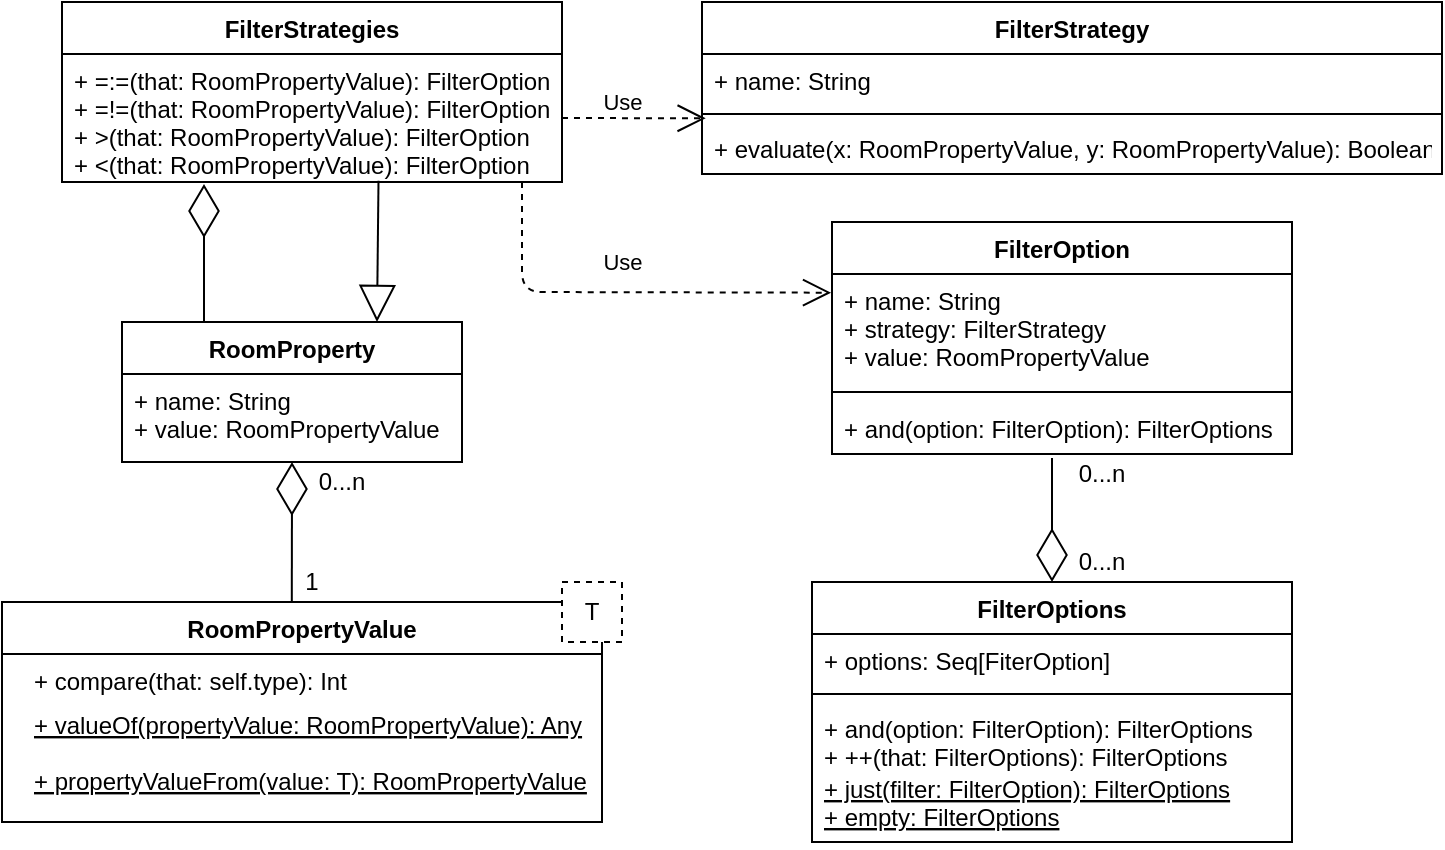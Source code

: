 <mxfile version="13.0.1" type="device"><diagram id="yEDrDfF-u0A20CLVuWrY" name="Page-1"><mxGraphModel dx="852" dy="495" grid="1" gridSize="10" guides="1" tooltips="1" connect="1" arrows="1" fold="1" page="1" pageScale="1" pageWidth="827" pageHeight="1169" math="0" shadow="0"><root><mxCell id="0"/><mxCell id="1" parent="0"/><mxCell id="qPWiSDPQi6Yo6x6n_rrI-3" value="+ name: String&#10;+ value: RoomPropertyValue" style="text;strokeColor=none;fillColor=none;align=left;verticalAlign=top;spacingLeft=4;spacingRight=4;overflow=hidden;rotatable=0;points=[[0,0.5],[1,0.5]];portConstraint=eastwest;" parent="1" vertex="1"><mxGeometry x="90" y="266" width="170" height="44" as="geometry"/></mxCell><mxCell id="qPWiSDPQi6Yo6x6n_rrI-37" value="+ just(filter: FilterOption): FilterOptions&#10;+ empty: FilterOptions" style="text;strokeColor=none;fillColor=none;align=left;verticalAlign=top;spacingLeft=4;spacingRight=4;overflow=hidden;rotatable=0;points=[[0,0.5],[1,0.5]];portConstraint=eastwest;fontStyle=4;strokeWidth=1;" parent="1" vertex="1"><mxGeometry x="435" y="460" width="240" height="40" as="geometry"/></mxCell><mxCell id="qPWiSDPQi6Yo6x6n_rrI-39" value="+ compare(that: self.type): Int" style="text;strokeColor=none;fillColor=none;align=left;verticalAlign=top;spacingLeft=4;spacingRight=4;overflow=hidden;rotatable=0;points=[[0,0.5],[1,0.5]];portConstraint=eastwest;" parent="1" vertex="1"><mxGeometry x="40" y="406" width="180" height="22" as="geometry"/></mxCell><mxCell id="qPWiSDPQi6Yo6x6n_rrI-30" value="FilterStrategies" style="swimlane;fontStyle=1;align=center;verticalAlign=top;childLayout=stackLayout;horizontal=1;startSize=26;horizontalStack=0;resizeParent=1;resizeParentMax=0;resizeLast=0;collapsible=1;marginBottom=0;" parent="1" vertex="1"><mxGeometry x="60" y="80" width="250" height="90" as="geometry"/></mxCell><mxCell id="qPWiSDPQi6Yo6x6n_rrI-33" value="+ =:=(that: RoomPropertyValue): FilterOption&#10;+ =!=(that: RoomPropertyValue): FilterOption&#10;+ &gt;(that: RoomPropertyValue): FilterOption&#10;+ &lt;(that: RoomPropertyValue): FilterOption" style="text;strokeColor=none;fillColor=none;align=left;verticalAlign=top;spacingLeft=4;spacingRight=4;overflow=hidden;rotatable=0;points=[[0,0.5],[1,0.5]];portConstraint=eastwest;" parent="qPWiSDPQi6Yo6x6n_rrI-30" vertex="1"><mxGeometry y="26" width="250" height="64" as="geometry"/></mxCell><mxCell id="qPWiSDPQi6Yo6x6n_rrI-40" value="+ valueOf(propertyValue: RoomPropertyValue): Any&#10;&#10;+ propertyValueFrom(value: T): RoomPropertyValue" style="text;strokeColor=none;fillColor=none;align=left;verticalAlign=top;spacingLeft=4;spacingRight=4;overflow=hidden;rotatable=0;points=[[0,0.5],[1,0.5]];portConstraint=eastwest;fontStyle=4" parent="1" vertex="1"><mxGeometry x="40" y="428" width="290" height="48" as="geometry"/></mxCell><mxCell id="qPWiSDPQi6Yo6x6n_rrI-2" value="RoomProperty" style="swimlane;fontStyle=1;align=center;verticalAlign=top;childLayout=stackLayout;horizontal=1;startSize=26;horizontalStack=0;resizeParent=1;resizeParentMax=0;resizeLast=0;collapsible=1;marginBottom=0;" parent="1" vertex="1"><mxGeometry x="90" y="240" width="170" height="70" as="geometry"/></mxCell><mxCell id="qPWiSDPQi6Yo6x6n_rrI-41" value="" style="endArrow=block;endSize=16;endFill=0;html=1;exitX=0.633;exitY=0.99;exitDx=0;exitDy=0;exitPerimeter=0;entryX=0.75;entryY=0;entryDx=0;entryDy=0;" parent="1" source="qPWiSDPQi6Yo6x6n_rrI-33" target="qPWiSDPQi6Yo6x6n_rrI-2" edge="1"><mxGeometry x="0.455" y="53" width="160" relative="1" as="geometry"><mxPoint x="260" y="220" as="sourcePoint"/><mxPoint x="420" y="220" as="targetPoint"/><mxPoint as="offset"/></mxGeometry></mxCell><mxCell id="qPWiSDPQi6Yo6x6n_rrI-42" value="" style="endArrow=diamondThin;endFill=0;endSize=24;html=1;" parent="1" edge="1"><mxGeometry width="160" relative="1" as="geometry"><mxPoint x="131" y="240" as="sourcePoint"/><mxPoint x="131" y="171" as="targetPoint"/></mxGeometry></mxCell><mxCell id="qPWiSDPQi6Yo6x6n_rrI-6" value="RoomPropertyValue" style="swimlane;fontStyle=1;align=center;verticalAlign=top;childLayout=stackLayout;horizontal=1;startSize=26;horizontalStack=0;resizeParent=1;resizeParentMax=0;resizeLast=0;collapsible=1;marginBottom=0;" parent="1" vertex="1"><mxGeometry x="30" y="380" width="300" height="110" as="geometry"/></mxCell><mxCell id="qPWiSDPQi6Yo6x6n_rrI-16" value="FilterStrategy" style="swimlane;fontStyle=1;align=center;verticalAlign=top;childLayout=stackLayout;horizontal=1;startSize=26;horizontalStack=0;resizeParent=1;resizeParentMax=0;resizeLast=0;collapsible=1;marginBottom=0;" parent="1" vertex="1"><mxGeometry x="380" y="80" width="370" height="86" as="geometry"/></mxCell><mxCell id="qPWiSDPQi6Yo6x6n_rrI-17" value="+ name: String" style="text;strokeColor=none;fillColor=none;align=left;verticalAlign=top;spacingLeft=4;spacingRight=4;overflow=hidden;rotatable=0;points=[[0,0.5],[1,0.5]];portConstraint=eastwest;" parent="qPWiSDPQi6Yo6x6n_rrI-16" vertex="1"><mxGeometry y="26" width="370" height="26" as="geometry"/></mxCell><mxCell id="qPWiSDPQi6Yo6x6n_rrI-18" value="" style="line;strokeWidth=1;fillColor=none;align=left;verticalAlign=middle;spacingTop=-1;spacingLeft=3;spacingRight=3;rotatable=0;labelPosition=right;points=[];portConstraint=eastwest;" parent="qPWiSDPQi6Yo6x6n_rrI-16" vertex="1"><mxGeometry y="52" width="370" height="8" as="geometry"/></mxCell><mxCell id="qPWiSDPQi6Yo6x6n_rrI-19" value="+ evaluate(x: RoomPropertyValue, y: RoomPropertyValue): Boolean" style="text;strokeColor=none;fillColor=none;align=left;verticalAlign=top;spacingLeft=4;spacingRight=4;overflow=hidden;rotatable=0;points=[[0,0.5],[1,0.5]];portConstraint=eastwest;" parent="qPWiSDPQi6Yo6x6n_rrI-16" vertex="1"><mxGeometry y="60" width="370" height="26" as="geometry"/></mxCell><mxCell id="qPWiSDPQi6Yo6x6n_rrI-44" value="Use" style="endArrow=open;endSize=12;dashed=1;html=1;entryX=0.005;entryY=-0.071;entryDx=0;entryDy=0;entryPerimeter=0;" parent="1" target="qPWiSDPQi6Yo6x6n_rrI-19" edge="1"><mxGeometry x="-0.165" y="8" width="160" relative="1" as="geometry"><mxPoint x="310" y="138" as="sourcePoint"/><mxPoint x="420" y="210" as="targetPoint"/><mxPoint as="offset"/></mxGeometry></mxCell><mxCell id="qPWiSDPQi6Yo6x6n_rrI-45" value="Use" style="endArrow=open;endSize=12;dashed=1;html=1;entryX=-0.002;entryY=0.173;entryDx=0;entryDy=0;entryPerimeter=0;" parent="1" target="qPWiSDPQi6Yo6x6n_rrI-21" edge="1"><mxGeometry x="0.002" y="15" width="160" relative="1" as="geometry"><mxPoint x="290" y="170" as="sourcePoint"/><mxPoint x="420" y="253" as="targetPoint"/><Array as="points"><mxPoint x="290" y="225"/></Array><mxPoint as="offset"/></mxGeometry></mxCell><mxCell id="qPWiSDPQi6Yo6x6n_rrI-20" value="FilterOption" style="swimlane;fontStyle=1;align=center;verticalAlign=top;childLayout=stackLayout;horizontal=1;startSize=26;horizontalStack=0;resizeParent=1;resizeParentMax=0;resizeLast=0;collapsible=1;marginBottom=0;" parent="1" vertex="1"><mxGeometry x="445" y="190" width="230" height="116" as="geometry"/></mxCell><mxCell id="qPWiSDPQi6Yo6x6n_rrI-21" value="+ name: String&#10;+ strategy: FilterStrategy&#10;+ value: RoomPropertyValue" style="text;strokeColor=none;fillColor=none;align=left;verticalAlign=top;spacingLeft=4;spacingRight=4;overflow=hidden;rotatable=0;points=[[0,0.5],[1,0.5]];portConstraint=eastwest;" parent="qPWiSDPQi6Yo6x6n_rrI-20" vertex="1"><mxGeometry y="26" width="230" height="54" as="geometry"/></mxCell><mxCell id="qPWiSDPQi6Yo6x6n_rrI-22" value="" style="line;strokeWidth=1;fillColor=none;align=left;verticalAlign=middle;spacingTop=-1;spacingLeft=3;spacingRight=3;rotatable=0;labelPosition=right;points=[];portConstraint=eastwest;" parent="qPWiSDPQi6Yo6x6n_rrI-20" vertex="1"><mxGeometry y="80" width="230" height="10" as="geometry"/></mxCell><mxCell id="qPWiSDPQi6Yo6x6n_rrI-23" value="+ and(option: FilterOption): FilterOptions" style="text;strokeColor=none;fillColor=none;align=left;verticalAlign=top;spacingLeft=4;spacingRight=4;overflow=hidden;rotatable=0;points=[[0,0.5],[1,0.5]];portConstraint=eastwest;" parent="qPWiSDPQi6Yo6x6n_rrI-20" vertex="1"><mxGeometry y="90" width="230" height="26" as="geometry"/></mxCell><mxCell id="qPWiSDPQi6Yo6x6n_rrI-24" value="FilterOptions" style="swimlane;fontStyle=1;align=center;verticalAlign=top;childLayout=stackLayout;horizontal=1;startSize=26;horizontalStack=0;resizeParent=1;resizeParentMax=0;resizeLast=0;collapsible=1;marginBottom=0;" parent="1" vertex="1"><mxGeometry x="435" y="370" width="240" height="130" as="geometry"/></mxCell><mxCell id="qPWiSDPQi6Yo6x6n_rrI-25" value="+ options: Seq[FiterOption]" style="text;strokeColor=none;fillColor=none;align=left;verticalAlign=top;spacingLeft=4;spacingRight=4;overflow=hidden;rotatable=0;points=[[0,0.5],[1,0.5]];portConstraint=eastwest;" parent="qPWiSDPQi6Yo6x6n_rrI-24" vertex="1"><mxGeometry y="26" width="240" height="26" as="geometry"/></mxCell><mxCell id="qPWiSDPQi6Yo6x6n_rrI-26" value="" style="line;strokeWidth=1;fillColor=none;align=left;verticalAlign=middle;spacingTop=-1;spacingLeft=3;spacingRight=3;rotatable=0;labelPosition=right;points=[];portConstraint=eastwest;" parent="qPWiSDPQi6Yo6x6n_rrI-24" vertex="1"><mxGeometry y="52" width="240" height="8" as="geometry"/></mxCell><mxCell id="qPWiSDPQi6Yo6x6n_rrI-27" value="+ and(option: FilterOption): FilterOptions&#10;+ ++(that: FilterOptions): FilterOptions" style="text;strokeColor=none;fillColor=none;align=left;verticalAlign=top;spacingLeft=4;spacingRight=4;overflow=hidden;rotatable=0;points=[[0,0.5],[1,0.5]];portConstraint=eastwest;fontStyle=0;strokeWidth=1;" parent="qPWiSDPQi6Yo6x6n_rrI-24" vertex="1"><mxGeometry y="60" width="240" height="70" as="geometry"/></mxCell><mxCell id="qPWiSDPQi6Yo6x6n_rrI-47" value="" style="endArrow=diamondThin;endFill=0;endSize=24;html=1;entryX=0.5;entryY=0;entryDx=0;entryDy=0;" parent="1" target="qPWiSDPQi6Yo6x6n_rrI-24" edge="1"><mxGeometry width="160" relative="1" as="geometry"><mxPoint x="555" y="308" as="sourcePoint"/><mxPoint x="470" y="340" as="targetPoint"/></mxGeometry></mxCell><mxCell id="qPWiSDPQi6Yo6x6n_rrI-50" value="1" style="text;html=1;strokeColor=none;fillColor=none;align=center;verticalAlign=middle;whiteSpace=wrap;rounded=0;" parent="1" vertex="1"><mxGeometry x="165" y="360" width="40" height="20" as="geometry"/></mxCell><mxCell id="qPWiSDPQi6Yo6x6n_rrI-51" value="0...n" style="text;html=1;strokeColor=none;fillColor=none;align=center;verticalAlign=middle;whiteSpace=wrap;rounded=0;" parent="1" vertex="1"><mxGeometry x="180" y="310" width="40" height="20" as="geometry"/></mxCell><mxCell id="qPWiSDPQi6Yo6x6n_rrI-53" value="" style="endArrow=diamondThin;endFill=0;endSize=24;html=1;entryX=0.5;entryY=1;entryDx=0;entryDy=0;exitX=0.483;exitY=0;exitDx=0;exitDy=0;exitPerimeter=0;" parent="1" source="qPWiSDPQi6Yo6x6n_rrI-6" target="qPWiSDPQi6Yo6x6n_rrI-2" edge="1"><mxGeometry width="160" relative="1" as="geometry"><mxPoint x="175" y="378" as="sourcePoint"/><mxPoint x="160" y="311" as="targetPoint"/></mxGeometry></mxCell><mxCell id="qPWiSDPQi6Yo6x6n_rrI-54" value="0...n" style="text;html=1;strokeColor=none;fillColor=none;align=center;verticalAlign=middle;whiteSpace=wrap;rounded=0;" parent="1" vertex="1"><mxGeometry x="560" y="350" width="40" height="20" as="geometry"/></mxCell><mxCell id="qPWiSDPQi6Yo6x6n_rrI-55" value="0...n" style="text;html=1;strokeColor=none;fillColor=none;align=center;verticalAlign=middle;whiteSpace=wrap;rounded=0;" parent="1" vertex="1"><mxGeometry x="560" y="306" width="40" height="20" as="geometry"/></mxCell><mxCell id="7Es4Q0KG-J3Gh5UhV1wp-1" value="T" style="rounded=0;whiteSpace=wrap;html=1;dashed=1;" vertex="1" parent="1"><mxGeometry x="310" y="370" width="30" height="30" as="geometry"/></mxCell></root></mxGraphModel></diagram></mxfile>